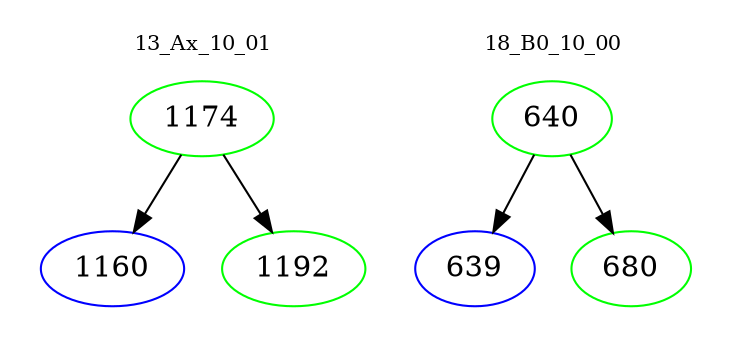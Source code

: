 digraph{
subgraph cluster_0 {
color = white
label = "13_Ax_10_01";
fontsize=10;
T0_1174 [label="1174", color="green"]
T0_1174 -> T0_1160 [color="black"]
T0_1160 [label="1160", color="blue"]
T0_1174 -> T0_1192 [color="black"]
T0_1192 [label="1192", color="green"]
}
subgraph cluster_1 {
color = white
label = "18_B0_10_00";
fontsize=10;
T1_640 [label="640", color="green"]
T1_640 -> T1_639 [color="black"]
T1_639 [label="639", color="blue"]
T1_640 -> T1_680 [color="black"]
T1_680 [label="680", color="green"]
}
}
